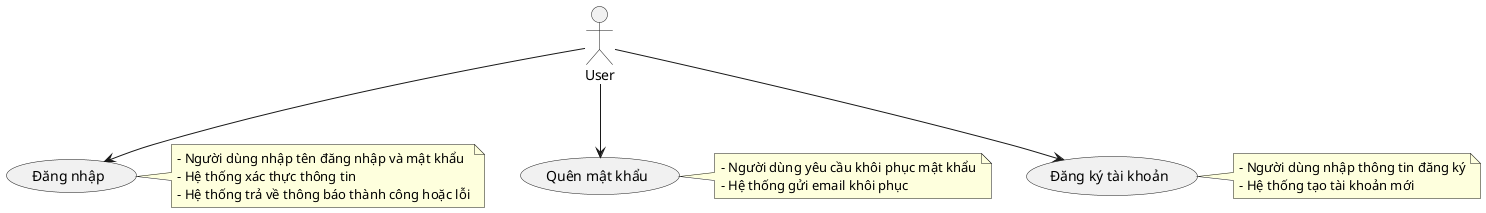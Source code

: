 @startuml eyecouture-store-diagram
actor User

usecase "Đăng nhập" as Login
usecase "Quên mật khẩu" as ForgotPassword
usecase "Đăng ký tài khoản" as Register

User --> Login
User --> ForgotPassword
User --> Register

note right of Login
  - Người dùng nhập tên đăng nhập và mật khẩu
  - Hệ thống xác thực thông tin
  - Hệ thống trả về thông báo thành công hoặc lỗi
end note

note right of ForgotPassword
  - Người dùng yêu cầu khôi phục mật khẩu
  - Hệ thống gửi email khôi phục
end note

note right of Register
  - Người dùng nhập thông tin đăng ký
  - Hệ thống tạo tài khoản mới
end note

@enduml
